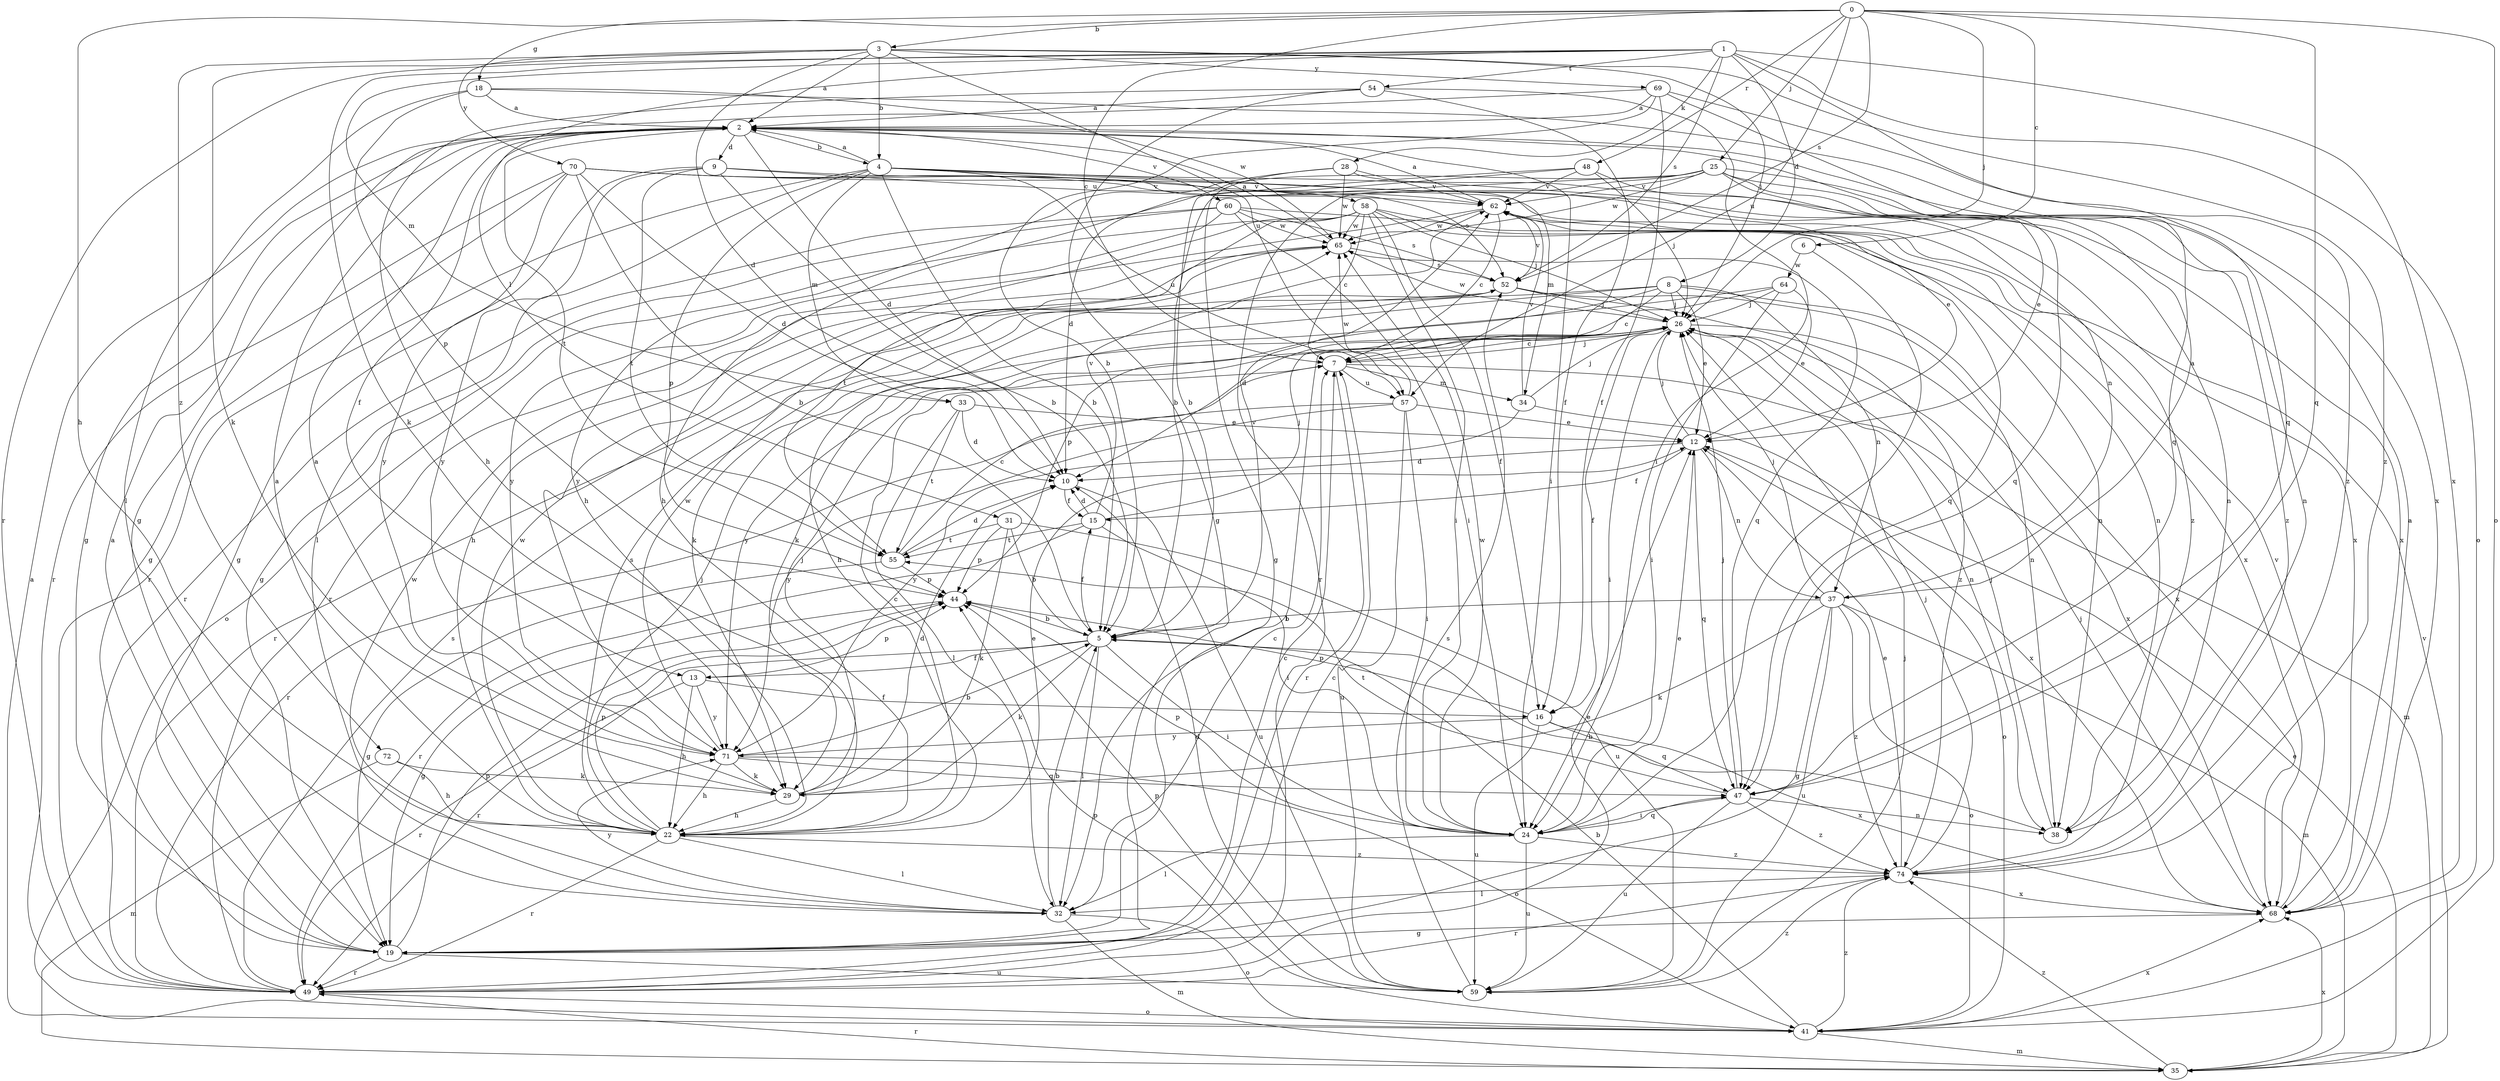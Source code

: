 strict digraph  {
0;
1;
2;
3;
4;
5;
6;
7;
8;
9;
10;
12;
13;
15;
16;
18;
19;
22;
24;
25;
26;
28;
29;
31;
32;
33;
34;
35;
37;
38;
41;
44;
47;
48;
49;
52;
54;
55;
57;
58;
59;
60;
62;
64;
65;
68;
69;
70;
71;
72;
74;
0 -> 3  [label=b];
0 -> 6  [label=c];
0 -> 7  [label=c];
0 -> 18  [label=g];
0 -> 22  [label=h];
0 -> 25  [label=j];
0 -> 26  [label=j];
0 -> 41  [label=o];
0 -> 47  [label=q];
0 -> 48  [label=r];
0 -> 52  [label=s];
0 -> 57  [label=u];
1 -> 8  [label=d];
1 -> 28  [label=k];
1 -> 29  [label=k];
1 -> 31  [label=l];
1 -> 33  [label=m];
1 -> 41  [label=o];
1 -> 47  [label=q];
1 -> 49  [label=r];
1 -> 52  [label=s];
1 -> 54  [label=t];
1 -> 68  [label=x];
2 -> 4  [label=b];
2 -> 9  [label=d];
2 -> 10  [label=d];
2 -> 13  [label=f];
2 -> 19  [label=g];
2 -> 24  [label=i];
2 -> 55  [label=t];
2 -> 60  [label=v];
3 -> 2  [label=a];
3 -> 4  [label=b];
3 -> 10  [label=d];
3 -> 26  [label=j];
3 -> 29  [label=k];
3 -> 57  [label=u];
3 -> 69  [label=y];
3 -> 70  [label=y];
3 -> 72  [label=z];
3 -> 74  [label=z];
4 -> 2  [label=a];
4 -> 5  [label=b];
4 -> 12  [label=e];
4 -> 32  [label=l];
4 -> 33  [label=m];
4 -> 34  [label=m];
4 -> 37  [label=n];
4 -> 44  [label=p];
4 -> 49  [label=r];
4 -> 57  [label=u];
4 -> 62  [label=v];
5 -> 13  [label=f];
5 -> 15  [label=f];
5 -> 24  [label=i];
5 -> 29  [label=k];
5 -> 32  [label=l];
5 -> 49  [label=r];
5 -> 62  [label=v];
6 -> 24  [label=i];
6 -> 64  [label=w];
7 -> 26  [label=j];
7 -> 34  [label=m];
7 -> 35  [label=m];
7 -> 49  [label=r];
7 -> 57  [label=u];
8 -> 7  [label=c];
8 -> 12  [label=e];
8 -> 22  [label=h];
8 -> 26  [label=j];
8 -> 29  [label=k];
8 -> 37  [label=n];
8 -> 44  [label=p];
8 -> 68  [label=x];
9 -> 5  [label=b];
9 -> 19  [label=g];
9 -> 52  [label=s];
9 -> 55  [label=t];
9 -> 58  [label=u];
9 -> 71  [label=y];
10 -> 15  [label=f];
10 -> 59  [label=u];
12 -> 10  [label=d];
12 -> 15  [label=f];
12 -> 26  [label=j];
12 -> 37  [label=n];
12 -> 41  [label=o];
12 -> 47  [label=q];
13 -> 16  [label=f];
13 -> 22  [label=h];
13 -> 44  [label=p];
13 -> 49  [label=r];
13 -> 71  [label=y];
15 -> 10  [label=d];
15 -> 24  [label=i];
15 -> 26  [label=j];
15 -> 49  [label=r];
15 -> 55  [label=t];
15 -> 62  [label=v];
16 -> 44  [label=p];
16 -> 47  [label=q];
16 -> 59  [label=u];
16 -> 68  [label=x];
16 -> 71  [label=y];
18 -> 2  [label=a];
18 -> 32  [label=l];
18 -> 44  [label=p];
18 -> 65  [label=w];
18 -> 68  [label=x];
19 -> 2  [label=a];
19 -> 7  [label=c];
19 -> 44  [label=p];
19 -> 49  [label=r];
19 -> 59  [label=u];
22 -> 2  [label=a];
22 -> 7  [label=c];
22 -> 12  [label=e];
22 -> 26  [label=j];
22 -> 32  [label=l];
22 -> 44  [label=p];
22 -> 49  [label=r];
22 -> 52  [label=s];
22 -> 65  [label=w];
22 -> 74  [label=z];
24 -> 12  [label=e];
24 -> 32  [label=l];
24 -> 44  [label=p];
24 -> 47  [label=q];
24 -> 59  [label=u];
24 -> 65  [label=w];
24 -> 74  [label=z];
25 -> 5  [label=b];
25 -> 12  [label=e];
25 -> 22  [label=h];
25 -> 38  [label=n];
25 -> 47  [label=q];
25 -> 49  [label=r];
25 -> 62  [label=v];
25 -> 65  [label=w];
25 -> 74  [label=z];
26 -> 7  [label=c];
26 -> 16  [label=f];
26 -> 24  [label=i];
26 -> 32  [label=l];
26 -> 38  [label=n];
26 -> 65  [label=w];
26 -> 68  [label=x];
26 -> 71  [label=y];
28 -> 19  [label=g];
28 -> 22  [label=h];
28 -> 62  [label=v];
28 -> 65  [label=w];
28 -> 68  [label=x];
29 -> 2  [label=a];
29 -> 10  [label=d];
29 -> 22  [label=h];
29 -> 26  [label=j];
31 -> 5  [label=b];
31 -> 29  [label=k];
31 -> 44  [label=p];
31 -> 55  [label=t];
31 -> 59  [label=u];
32 -> 5  [label=b];
32 -> 7  [label=c];
32 -> 35  [label=m];
32 -> 41  [label=o];
32 -> 65  [label=w];
32 -> 71  [label=y];
33 -> 10  [label=d];
33 -> 12  [label=e];
33 -> 32  [label=l];
33 -> 55  [label=t];
34 -> 26  [label=j];
34 -> 62  [label=v];
34 -> 68  [label=x];
34 -> 71  [label=y];
35 -> 12  [label=e];
35 -> 49  [label=r];
35 -> 62  [label=v];
35 -> 68  [label=x];
35 -> 74  [label=z];
37 -> 2  [label=a];
37 -> 5  [label=b];
37 -> 19  [label=g];
37 -> 26  [label=j];
37 -> 29  [label=k];
37 -> 35  [label=m];
37 -> 41  [label=o];
37 -> 59  [label=u];
37 -> 74  [label=z];
38 -> 5  [label=b];
38 -> 26  [label=j];
41 -> 2  [label=a];
41 -> 5  [label=b];
41 -> 35  [label=m];
41 -> 44  [label=p];
41 -> 68  [label=x];
41 -> 74  [label=z];
44 -> 5  [label=b];
44 -> 19  [label=g];
47 -> 24  [label=i];
47 -> 26  [label=j];
47 -> 38  [label=n];
47 -> 55  [label=t];
47 -> 59  [label=u];
47 -> 74  [label=z];
48 -> 5  [label=b];
48 -> 10  [label=d];
48 -> 26  [label=j];
48 -> 38  [label=n];
48 -> 62  [label=v];
49 -> 7  [label=c];
49 -> 12  [label=e];
49 -> 41  [label=o];
49 -> 52  [label=s];
52 -> 26  [label=j];
52 -> 38  [label=n];
52 -> 49  [label=r];
52 -> 62  [label=v];
52 -> 74  [label=z];
54 -> 2  [label=a];
54 -> 16  [label=f];
54 -> 19  [label=g];
54 -> 22  [label=h];
54 -> 24  [label=i];
55 -> 7  [label=c];
55 -> 10  [label=d];
55 -> 19  [label=g];
55 -> 44  [label=p];
57 -> 12  [label=e];
57 -> 24  [label=i];
57 -> 49  [label=r];
57 -> 59  [label=u];
57 -> 65  [label=w];
57 -> 71  [label=y];
58 -> 7  [label=c];
58 -> 16  [label=f];
58 -> 24  [label=i];
58 -> 26  [label=j];
58 -> 38  [label=n];
58 -> 41  [label=o];
58 -> 47  [label=q];
58 -> 55  [label=t];
58 -> 65  [label=w];
58 -> 71  [label=y];
59 -> 10  [label=d];
59 -> 26  [label=j];
59 -> 44  [label=p];
59 -> 52  [label=s];
59 -> 74  [label=z];
60 -> 19  [label=g];
60 -> 24  [label=i];
60 -> 49  [label=r];
60 -> 52  [label=s];
60 -> 65  [label=w];
60 -> 68  [label=x];
60 -> 71  [label=y];
62 -> 2  [label=a];
62 -> 7  [label=c];
62 -> 38  [label=n];
62 -> 49  [label=r];
62 -> 65  [label=w];
64 -> 10  [label=d];
64 -> 12  [label=e];
64 -> 24  [label=i];
64 -> 26  [label=j];
64 -> 29  [label=k];
65 -> 2  [label=a];
65 -> 22  [label=h];
65 -> 47  [label=q];
65 -> 52  [label=s];
68 -> 2  [label=a];
68 -> 19  [label=g];
68 -> 26  [label=j];
68 -> 62  [label=v];
69 -> 2  [label=a];
69 -> 5  [label=b];
69 -> 16  [label=f];
69 -> 19  [label=g];
69 -> 47  [label=q];
69 -> 74  [label=z];
70 -> 5  [label=b];
70 -> 10  [label=d];
70 -> 19  [label=g];
70 -> 49  [label=r];
70 -> 62  [label=v];
70 -> 68  [label=x];
70 -> 71  [label=y];
70 -> 74  [label=z];
71 -> 5  [label=b];
71 -> 22  [label=h];
71 -> 29  [label=k];
71 -> 41  [label=o];
71 -> 47  [label=q];
71 -> 65  [label=w];
72 -> 22  [label=h];
72 -> 29  [label=k];
72 -> 35  [label=m];
74 -> 12  [label=e];
74 -> 26  [label=j];
74 -> 32  [label=l];
74 -> 49  [label=r];
74 -> 68  [label=x];
}
